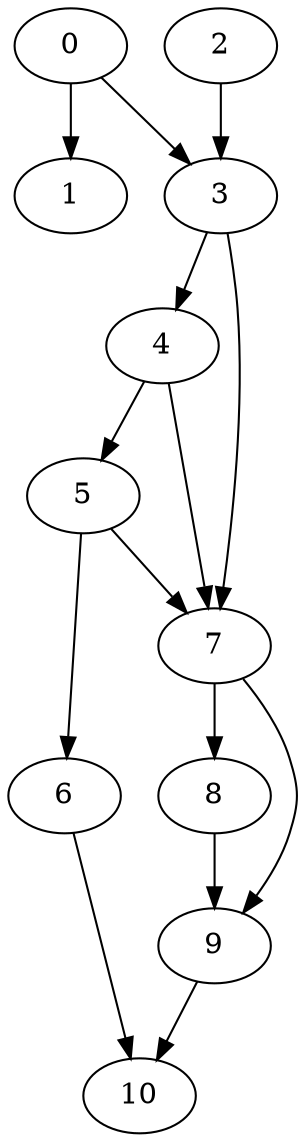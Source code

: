 digraph {
	0
	1
	2
	3
	4
	5
	6
	7
	8
	9
	10
	6 -> 10
	9 -> 10
	0 -> 3
	2 -> 3
	4 -> 5
	3 -> 7
	4 -> 7
	5 -> 7
	7 -> 9
	8 -> 9
	0 -> 1
	3 -> 4
	5 -> 6
	7 -> 8
}
